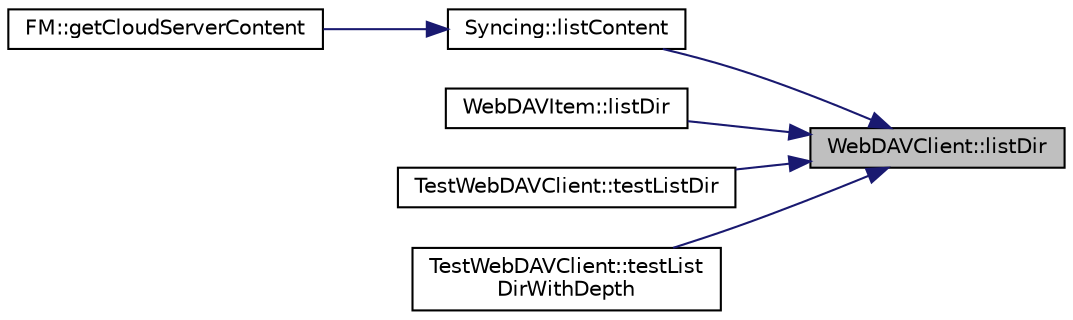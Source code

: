 digraph "WebDAVClient::listDir"
{
 // INTERACTIVE_SVG=YES
 // LATEX_PDF_SIZE
  edge [fontname="Helvetica",fontsize="10",labelfontname="Helvetica",labelfontsize="10"];
  node [fontname="Helvetica",fontsize="10",shape=record];
  rankdir="RL";
  Node75 [label="WebDAVClient::listDir",height=0.2,width=0.4,color="black", fillcolor="grey75", style="filled", fontcolor="black",tooltip=" "];
  Node75 -> Node76 [dir="back",color="midnightblue",fontsize="10",style="solid",fontname="Helvetica"];
  Node76 [label="Syncing::listContent",height=0.2,width=0.4,color="black", fillcolor="white", style="filled",URL="$class_syncing.html#adf26128a6d484c9b2caf7f54eba2f47e",tooltip=" "];
  Node76 -> Node77 [dir="back",color="midnightblue",fontsize="10",style="solid",fontname="Helvetica"];
  Node77 [label="FM::getCloudServerContent",height=0.2,width=0.4,color="black", fillcolor="white", style="filled",URL="$class_f_m.html#a251a786a765e4e16e538490f14b60da7",tooltip=" "];
  Node75 -> Node78 [dir="back",color="midnightblue",fontsize="10",style="solid",fontname="Helvetica"];
  Node78 [label="WebDAVItem::listDir",height=0.2,width=0.4,color="black", fillcolor="white", style="filled",URL="$class_web_d_a_v_item.html#a9670eb301d0f3363e42844ef57c06904",tooltip=" "];
  Node75 -> Node79 [dir="back",color="midnightblue",fontsize="10",style="solid",fontname="Helvetica"];
  Node79 [label="TestWebDAVClient::testListDir",height=0.2,width=0.4,color="black", fillcolor="white", style="filled",URL="$class_test_web_d_a_v_client.html#a593cbc5510d4281e6cdbadb2f4428da2",tooltip=" "];
  Node75 -> Node80 [dir="back",color="midnightblue",fontsize="10",style="solid",fontname="Helvetica"];
  Node80 [label="TestWebDAVClient::testList\lDirWithDepth",height=0.2,width=0.4,color="black", fillcolor="white", style="filled",URL="$class_test_web_d_a_v_client.html#a175d4794cc32ca07ebf09df8111110cf",tooltip=" "];
}
